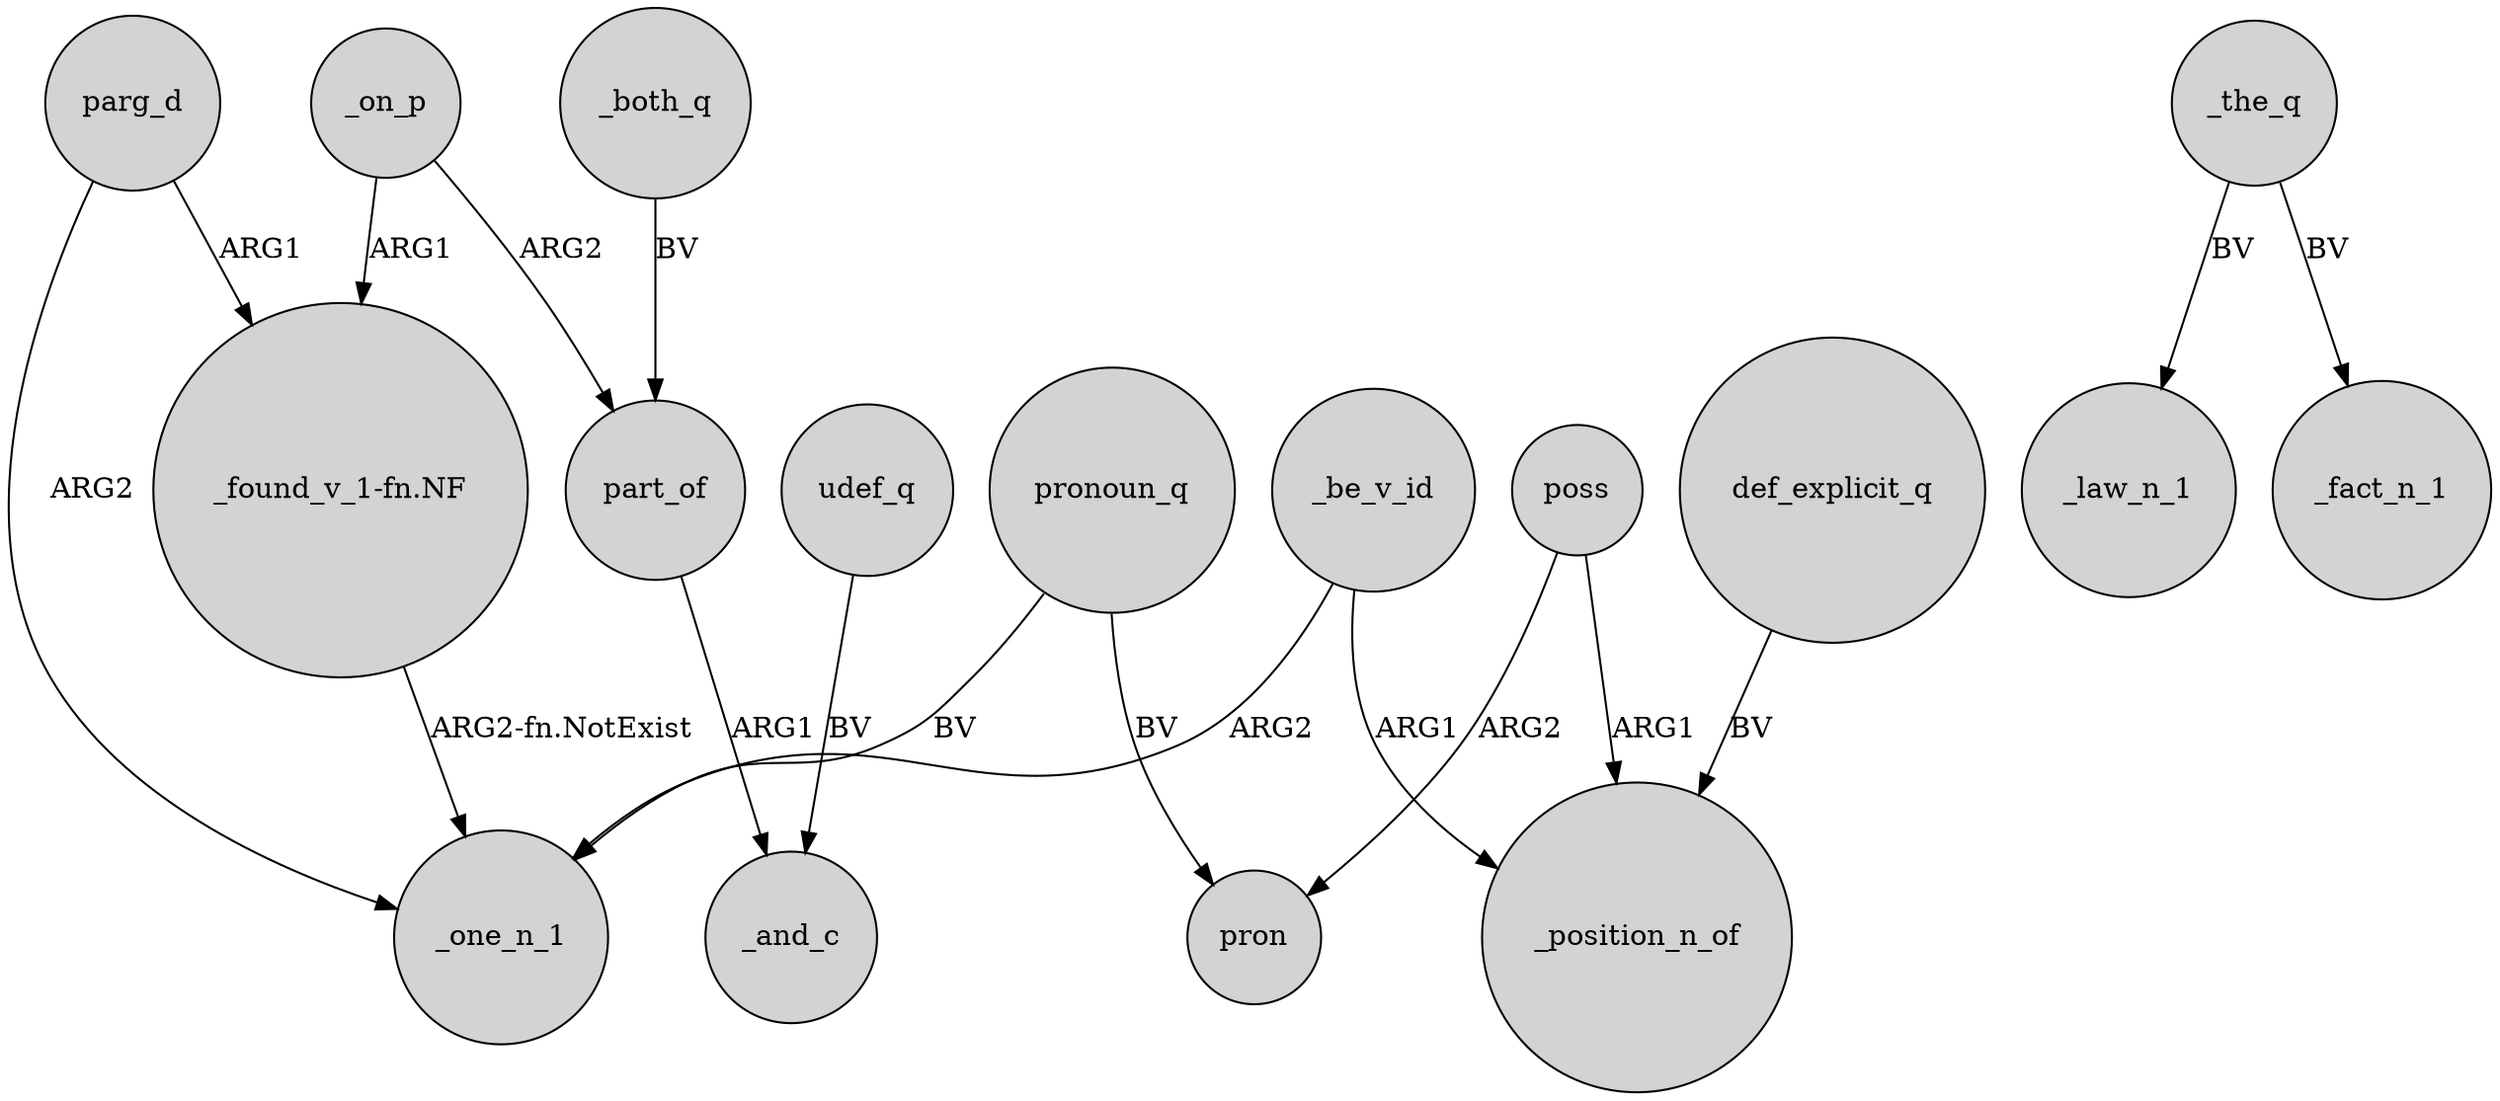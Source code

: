 digraph {
	node [shape=circle style=filled]
	parg_d -> _one_n_1 [label=ARG2]
	poss -> _position_n_of [label=ARG1]
	parg_d -> "_found_v_1-fn.NF" [label=ARG1]
	_on_p -> part_of [label=ARG2]
	poss -> pron [label=ARG2]
	_be_v_id -> _one_n_1 [label=ARG2]
	"_found_v_1-fn.NF" -> _one_n_1 [label="ARG2-fn.NotExist"]
	udef_q -> _and_c [label=BV]
	_be_v_id -> _position_n_of [label=ARG1]
	def_explicit_q -> _position_n_of [label=BV]
	_both_q -> part_of [label=BV]
	_on_p -> "_found_v_1-fn.NF" [label=ARG1]
	_the_q -> _law_n_1 [label=BV]
	_the_q -> _fact_n_1 [label=BV]
	part_of -> _and_c [label=ARG1]
	pronoun_q -> _one_n_1 [label=BV]
	pronoun_q -> pron [label=BV]
}
